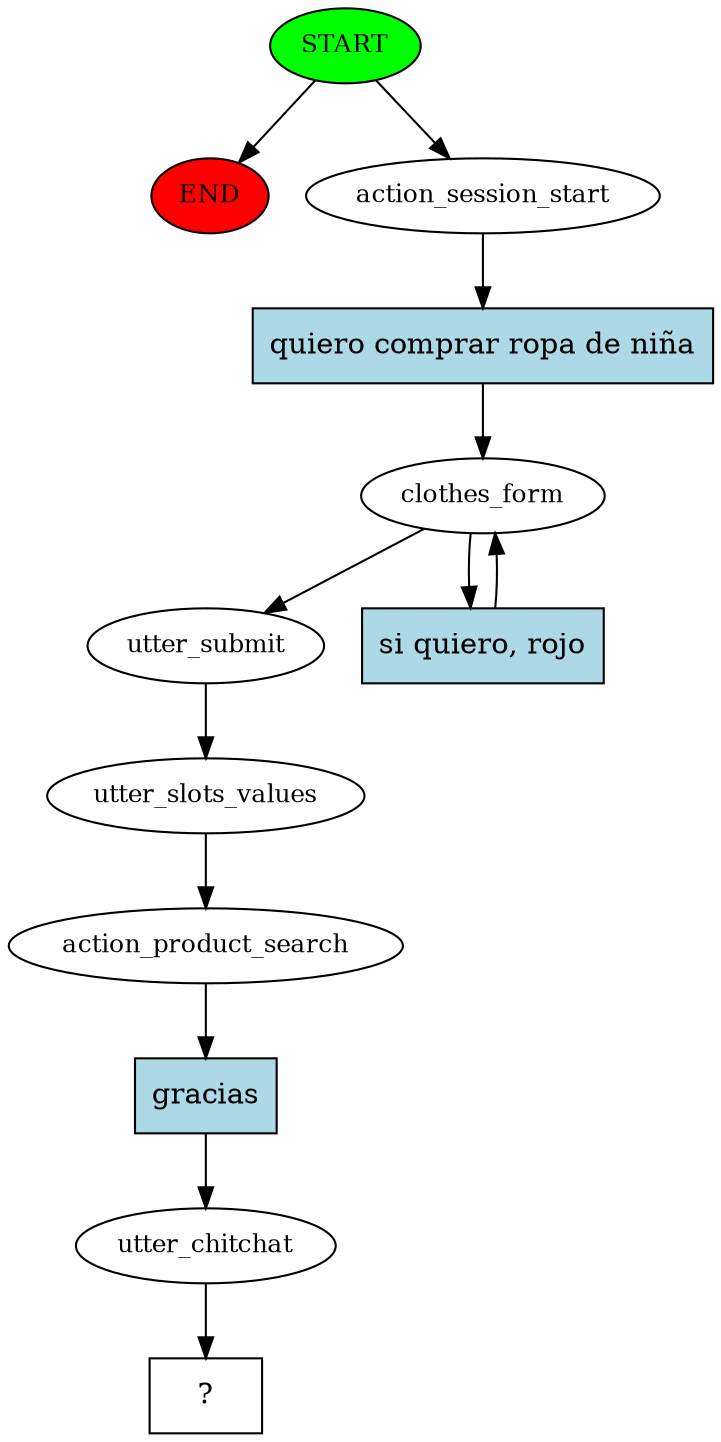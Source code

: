 digraph  {
0 [class="start active", fillcolor=green, fontsize=12, label=START, style=filled];
"-1" [class=end, fillcolor=red, fontsize=12, label=END, style=filled];
1 [class=active, fontsize=12, label=action_session_start];
2 [class=active, fontsize=12, label=clothes_form];
6 [class=active, fontsize=12, label=utter_submit];
7 [class=active, fontsize=12, label=utter_slots_values];
8 [class=active, fontsize=12, label=action_product_search];
9 [class=active, fontsize=12, label=utter_chitchat];
10 [class="intent dashed active", label="  ?  ", shape=rect];
11 [class="intent active", fillcolor=lightblue, label="quiero comprar ropa de niña", shape=rect, style=filled];
12 [class="intent active", fillcolor=lightblue, label="si quiero, rojo", shape=rect, style=filled];
13 [class="intent active", fillcolor=lightblue, label=gracias, shape=rect, style=filled];
0 -> "-1"  [class="", key=NONE, label=""];
0 -> 1  [class=active, key=NONE, label=""];
1 -> 11  [class=active, key=0];
2 -> 6  [class=active, key=NONE, label=""];
2 -> 12  [class=active, key=0];
6 -> 7  [class=active, key=NONE, label=""];
7 -> 8  [class=active, key=NONE, label=""];
8 -> 13  [class=active, key=0];
9 -> 10  [class=active, key=NONE, label=""];
11 -> 2  [class=active, key=0];
12 -> 2  [class=active, key=0];
13 -> 9  [class=active, key=0];
}
